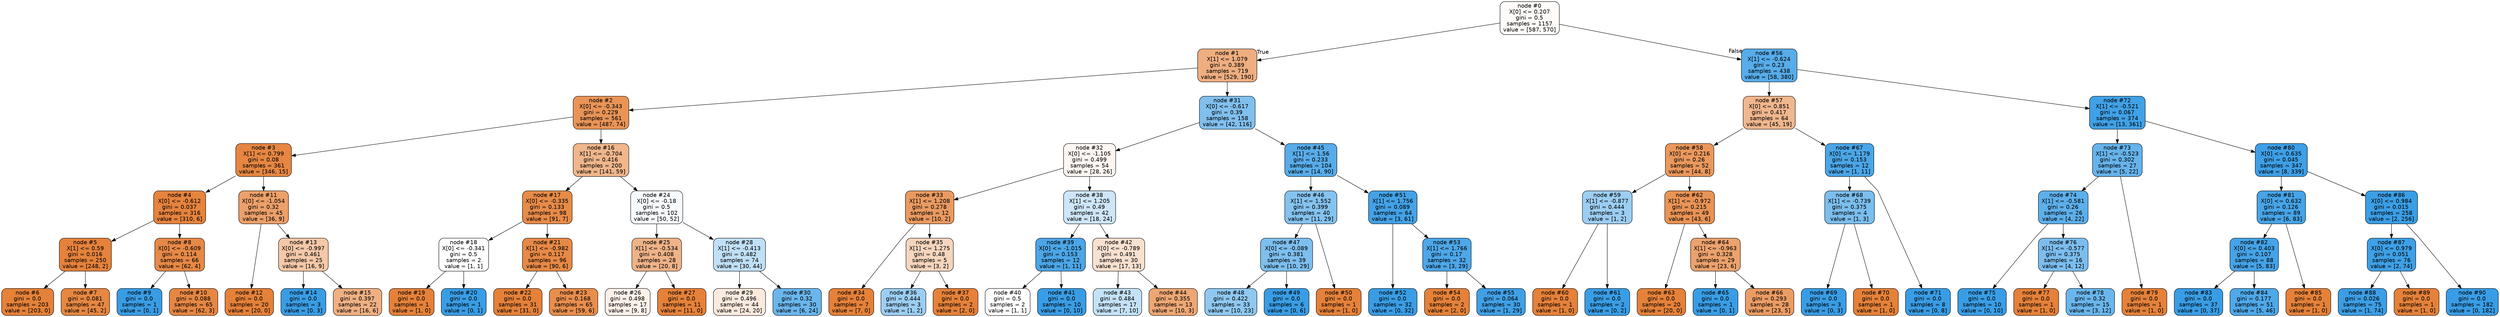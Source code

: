 digraph Tree {
node [shape=box, style="filled, rounded", color="black", fontname=helvetica] ;
graph [ranksep=equally, splines=polyline] ;
edge [fontname=helvetica] ;
0 [label="node #0\nX[0] <= 0.207\ngini = 0.5\nsamples = 1157\nvalue = [587, 570]", fillcolor="#fefbf9"] ;
1 [label="node #1\nX[1] <= 1.079\ngini = 0.389\nsamples = 719\nvalue = [529, 190]", fillcolor="#eeae80"] ;
0 -> 1 [labeldistance=2.5, labelangle=45, headlabel="True"] ;
2 [label="node #2\nX[0] <= -0.343\ngini = 0.229\nsamples = 561\nvalue = [487, 74]", fillcolor="#e99457"] ;
1 -> 2 ;
3 [label="node #3\nX[1] <= 0.799\ngini = 0.08\nsamples = 361\nvalue = [346, 15]", fillcolor="#e68642"] ;
2 -> 3 ;
4 [label="node #4\nX[0] <= -0.612\ngini = 0.037\nsamples = 316\nvalue = [310, 6]", fillcolor="#e6833d"] ;
3 -> 4 ;
5 [label="node #5\nX[1] <= 0.59\ngini = 0.016\nsamples = 250\nvalue = [248, 2]", fillcolor="#e5823b"] ;
4 -> 5 ;
6 [label="node #6\ngini = 0.0\nsamples = 203\nvalue = [203, 0]", fillcolor="#e58139"] ;
5 -> 6 ;
7 [label="node #7\ngini = 0.081\nsamples = 47\nvalue = [45, 2]", fillcolor="#e68742"] ;
5 -> 7 ;
8 [label="node #8\nX[0] <= -0.609\ngini = 0.114\nsamples = 66\nvalue = [62, 4]", fillcolor="#e78946"] ;
4 -> 8 ;
9 [label="node #9\ngini = 0.0\nsamples = 1\nvalue = [0, 1]", fillcolor="#399de5"] ;
8 -> 9 ;
10 [label="node #10\ngini = 0.088\nsamples = 65\nvalue = [62, 3]", fillcolor="#e68743"] ;
8 -> 10 ;
11 [label="node #11\nX[0] <= -1.054\ngini = 0.32\nsamples = 45\nvalue = [36, 9]", fillcolor="#eca06a"] ;
3 -> 11 ;
12 [label="node #12\ngini = 0.0\nsamples = 20\nvalue = [20, 0]", fillcolor="#e58139"] ;
11 -> 12 ;
13 [label="node #13\nX[0] <= -0.997\ngini = 0.461\nsamples = 25\nvalue = [16, 9]", fillcolor="#f4c8a8"] ;
11 -> 13 ;
14 [label="node #14\ngini = 0.0\nsamples = 3\nvalue = [0, 3]", fillcolor="#399de5"] ;
13 -> 14 ;
15 [label="node #15\ngini = 0.397\nsamples = 22\nvalue = [16, 6]", fillcolor="#efb083"] ;
13 -> 15 ;
16 [label="node #16\nX[1] <= -0.704\ngini = 0.416\nsamples = 200\nvalue = [141, 59]", fillcolor="#f0b68c"] ;
2 -> 16 ;
17 [label="node #17\nX[0] <= -0.335\ngini = 0.133\nsamples = 98\nvalue = [91, 7]", fillcolor="#e78b48"] ;
16 -> 17 ;
18 [label="node #18\nX[0] <= -0.341\ngini = 0.5\nsamples = 2\nvalue = [1, 1]", fillcolor="#ffffff"] ;
17 -> 18 ;
19 [label="node #19\ngini = 0.0\nsamples = 1\nvalue = [1, 0]", fillcolor="#e58139"] ;
18 -> 19 ;
20 [label="node #20\ngini = 0.0\nsamples = 1\nvalue = [0, 1]", fillcolor="#399de5"] ;
18 -> 20 ;
21 [label="node #21\nX[1] <= -0.982\ngini = 0.117\nsamples = 96\nvalue = [90, 6]", fillcolor="#e78946"] ;
17 -> 21 ;
22 [label="node #22\ngini = 0.0\nsamples = 31\nvalue = [31, 0]", fillcolor="#e58139"] ;
21 -> 22 ;
23 [label="node #23\ngini = 0.168\nsamples = 65\nvalue = [59, 6]", fillcolor="#e88e4d"] ;
21 -> 23 ;
24 [label="node #24\nX[0] <= -0.18\ngini = 0.5\nsamples = 102\nvalue = [50, 52]", fillcolor="#f7fbfe"] ;
16 -> 24 ;
25 [label="node #25\nX[1] <= -0.534\ngini = 0.408\nsamples = 28\nvalue = [20, 8]", fillcolor="#efb388"] ;
24 -> 25 ;
26 [label="node #26\ngini = 0.498\nsamples = 17\nvalue = [9, 8]", fillcolor="#fcf1e9"] ;
25 -> 26 ;
27 [label="node #27\ngini = 0.0\nsamples = 11\nvalue = [11, 0]", fillcolor="#e58139"] ;
25 -> 27 ;
28 [label="node #28\nX[1] <= -0.413\ngini = 0.482\nsamples = 74\nvalue = [30, 44]", fillcolor="#c0e0f7"] ;
24 -> 28 ;
29 [label="node #29\ngini = 0.496\nsamples = 44\nvalue = [24, 20]", fillcolor="#fbeade"] ;
28 -> 29 ;
30 [label="node #30\ngini = 0.32\nsamples = 30\nvalue = [6, 24]", fillcolor="#6ab6ec"] ;
28 -> 30 ;
31 [label="node #31\nX[0] <= -0.617\ngini = 0.39\nsamples = 158\nvalue = [42, 116]", fillcolor="#81c0ee"] ;
1 -> 31 ;
32 [label="node #32\nX[0] <= -1.105\ngini = 0.499\nsamples = 54\nvalue = [28, 26]", fillcolor="#fdf6f1"] ;
31 -> 32 ;
33 [label="node #33\nX[1] <= 1.208\ngini = 0.278\nsamples = 12\nvalue = [10, 2]", fillcolor="#ea9a61"] ;
32 -> 33 ;
34 [label="node #34\ngini = 0.0\nsamples = 7\nvalue = [7, 0]", fillcolor="#e58139"] ;
33 -> 34 ;
35 [label="node #35\nX[1] <= 1.275\ngini = 0.48\nsamples = 5\nvalue = [3, 2]", fillcolor="#f6d5bd"] ;
33 -> 35 ;
36 [label="node #36\ngini = 0.444\nsamples = 3\nvalue = [1, 2]", fillcolor="#9ccef2"] ;
35 -> 36 ;
37 [label="node #37\ngini = 0.0\nsamples = 2\nvalue = [2, 0]", fillcolor="#e58139"] ;
35 -> 37 ;
38 [label="node #38\nX[1] <= 1.205\ngini = 0.49\nsamples = 42\nvalue = [18, 24]", fillcolor="#cee6f8"] ;
32 -> 38 ;
39 [label="node #39\nX[0] <= -1.015\ngini = 0.153\nsamples = 12\nvalue = [1, 11]", fillcolor="#4ba6e7"] ;
38 -> 39 ;
40 [label="node #40\ngini = 0.5\nsamples = 2\nvalue = [1, 1]", fillcolor="#ffffff"] ;
39 -> 40 ;
41 [label="node #41\ngini = 0.0\nsamples = 10\nvalue = [0, 10]", fillcolor="#399de5"] ;
39 -> 41 ;
42 [label="node #42\nX[0] <= -0.789\ngini = 0.491\nsamples = 30\nvalue = [17, 13]", fillcolor="#f9e1d0"] ;
38 -> 42 ;
43 [label="node #43\ngini = 0.484\nsamples = 17\nvalue = [7, 10]", fillcolor="#c4e2f7"] ;
42 -> 43 ;
44 [label="node #44\ngini = 0.355\nsamples = 13\nvalue = [10, 3]", fillcolor="#eda774"] ;
42 -> 44 ;
45 [label="node #45\nX[1] <= 1.56\ngini = 0.233\nsamples = 104\nvalue = [14, 90]", fillcolor="#58ace9"] ;
31 -> 45 ;
46 [label="node #46\nX[1] <= 1.552\ngini = 0.399\nsamples = 40\nvalue = [11, 29]", fillcolor="#84c2ef"] ;
45 -> 46 ;
47 [label="node #47\nX[0] <= -0.089\ngini = 0.381\nsamples = 39\nvalue = [10, 29]", fillcolor="#7dbfee"] ;
46 -> 47 ;
48 [label="node #48\ngini = 0.422\nsamples = 33\nvalue = [10, 23]", fillcolor="#8fc8f0"] ;
47 -> 48 ;
49 [label="node #49\ngini = 0.0\nsamples = 6\nvalue = [0, 6]", fillcolor="#399de5"] ;
47 -> 49 ;
50 [label="node #50\ngini = 0.0\nsamples = 1\nvalue = [1, 0]", fillcolor="#e58139"] ;
46 -> 50 ;
51 [label="node #51\nX[1] <= 1.756\ngini = 0.089\nsamples = 64\nvalue = [3, 61]", fillcolor="#43a2e6"] ;
45 -> 51 ;
52 [label="node #52\ngini = 0.0\nsamples = 32\nvalue = [0, 32]", fillcolor="#399de5"] ;
51 -> 52 ;
53 [label="node #53\nX[1] <= 1.766\ngini = 0.17\nsamples = 32\nvalue = [3, 29]", fillcolor="#4da7e8"] ;
51 -> 53 ;
54 [label="node #54\ngini = 0.0\nsamples = 2\nvalue = [2, 0]", fillcolor="#e58139"] ;
53 -> 54 ;
55 [label="node #55\ngini = 0.064\nsamples = 30\nvalue = [1, 29]", fillcolor="#40a0e6"] ;
53 -> 55 ;
56 [label="node #56\nX[1] <= -0.624\ngini = 0.23\nsamples = 438\nvalue = [58, 380]", fillcolor="#57ace9"] ;
0 -> 56 [labeldistance=2.5, labelangle=-45, headlabel="False"] ;
57 [label="node #57\nX[0] <= 0.851\ngini = 0.417\nsamples = 64\nvalue = [45, 19]", fillcolor="#f0b68d"] ;
56 -> 57 ;
58 [label="node #58\nX[0] <= 0.216\ngini = 0.26\nsamples = 52\nvalue = [44, 8]", fillcolor="#ea985d"] ;
57 -> 58 ;
59 [label="node #59\nX[1] <= -0.877\ngini = 0.444\nsamples = 3\nvalue = [1, 2]", fillcolor="#9ccef2"] ;
58 -> 59 ;
60 [label="node #60\ngini = 0.0\nsamples = 1\nvalue = [1, 0]", fillcolor="#e58139"] ;
59 -> 60 ;
61 [label="node #61\ngini = 0.0\nsamples = 2\nvalue = [0, 2]", fillcolor="#399de5"] ;
59 -> 61 ;
62 [label="node #62\nX[1] <= -0.972\ngini = 0.215\nsamples = 49\nvalue = [43, 6]", fillcolor="#e99355"] ;
58 -> 62 ;
63 [label="node #63\ngini = 0.0\nsamples = 20\nvalue = [20, 0]", fillcolor="#e58139"] ;
62 -> 63 ;
64 [label="node #64\nX[1] <= -0.963\ngini = 0.328\nsamples = 29\nvalue = [23, 6]", fillcolor="#eca26d"] ;
62 -> 64 ;
65 [label="node #65\ngini = 0.0\nsamples = 1\nvalue = [0, 1]", fillcolor="#399de5"] ;
64 -> 65 ;
66 [label="node #66\ngini = 0.293\nsamples = 28\nvalue = [23, 5]", fillcolor="#eb9c64"] ;
64 -> 66 ;
67 [label="node #67\nX[0] <= 1.179\ngini = 0.153\nsamples = 12\nvalue = [1, 11]", fillcolor="#4ba6e7"] ;
57 -> 67 ;
68 [label="node #68\nX[1] <= -0.739\ngini = 0.375\nsamples = 4\nvalue = [1, 3]", fillcolor="#7bbeee"] ;
67 -> 68 ;
69 [label="node #69\ngini = 0.0\nsamples = 3\nvalue = [0, 3]", fillcolor="#399de5"] ;
68 -> 69 ;
70 [label="node #70\ngini = 0.0\nsamples = 1\nvalue = [1, 0]", fillcolor="#e58139"] ;
68 -> 70 ;
71 [label="node #71\ngini = 0.0\nsamples = 8\nvalue = [0, 8]", fillcolor="#399de5"] ;
67 -> 71 ;
72 [label="node #72\nX[1] <= -0.521\ngini = 0.067\nsamples = 374\nvalue = [13, 361]", fillcolor="#40a1e6"] ;
56 -> 72 ;
73 [label="node #73\nX[1] <= -0.523\ngini = 0.302\nsamples = 27\nvalue = [5, 22]", fillcolor="#66b3eb"] ;
72 -> 73 ;
74 [label="node #74\nX[1] <= -0.581\ngini = 0.26\nsamples = 26\nvalue = [4, 22]", fillcolor="#5dafea"] ;
73 -> 74 ;
75 [label="node #75\ngini = 0.0\nsamples = 10\nvalue = [0, 10]", fillcolor="#399de5"] ;
74 -> 75 ;
76 [label="node #76\nX[1] <= -0.577\ngini = 0.375\nsamples = 16\nvalue = [4, 12]", fillcolor="#7bbeee"] ;
74 -> 76 ;
77 [label="node #77\ngini = 0.0\nsamples = 1\nvalue = [1, 0]", fillcolor="#e58139"] ;
76 -> 77 ;
78 [label="node #78\ngini = 0.32\nsamples = 15\nvalue = [3, 12]", fillcolor="#6ab6ec"] ;
76 -> 78 ;
79 [label="node #79\ngini = 0.0\nsamples = 1\nvalue = [1, 0]", fillcolor="#e58139"] ;
73 -> 79 ;
80 [label="node #80\nX[0] <= 0.635\ngini = 0.045\nsamples = 347\nvalue = [8, 339]", fillcolor="#3e9fe6"] ;
72 -> 80 ;
81 [label="node #81\nX[0] <= 0.632\ngini = 0.126\nsamples = 89\nvalue = [6, 83]", fillcolor="#47a4e7"] ;
80 -> 81 ;
82 [label="node #82\nX[0] <= 0.403\ngini = 0.107\nsamples = 88\nvalue = [5, 83]", fillcolor="#45a3e7"] ;
81 -> 82 ;
83 [label="node #83\ngini = 0.0\nsamples = 37\nvalue = [0, 37]", fillcolor="#399de5"] ;
82 -> 83 ;
84 [label="node #84\ngini = 0.177\nsamples = 51\nvalue = [5, 46]", fillcolor="#4fa8e8"] ;
82 -> 84 ;
85 [label="node #85\ngini = 0.0\nsamples = 1\nvalue = [1, 0]", fillcolor="#e58139"] ;
81 -> 85 ;
86 [label="node #86\nX[0] <= 0.984\ngini = 0.015\nsamples = 258\nvalue = [2, 256]", fillcolor="#3b9ee5"] ;
80 -> 86 ;
87 [label="node #87\nX[0] <= 0.979\ngini = 0.051\nsamples = 76\nvalue = [2, 74]", fillcolor="#3ea0e6"] ;
86 -> 87 ;
88 [label="node #88\ngini = 0.026\nsamples = 75\nvalue = [1, 74]", fillcolor="#3c9ee5"] ;
87 -> 88 ;
89 [label="node #89\ngini = 0.0\nsamples = 1\nvalue = [1, 0]", fillcolor="#e58139"] ;
87 -> 89 ;
90 [label="node #90\ngini = 0.0\nsamples = 182\nvalue = [0, 182]", fillcolor="#399de5"] ;
86 -> 90 ;
{rank=same ; 0} ;
{rank=same ; 1; 56} ;
{rank=same ; 2; 31; 57; 72} ;
{rank=same ; 3; 16; 32; 45; 58; 67; 73; 80} ;
{rank=same ; 4; 11; 17; 24; 33; 38; 46; 51; 59; 62; 68; 74; 81; 86} ;
{rank=same ; 5; 8; 13; 18; 21; 25; 28; 35; 39; 42; 47; 53; 64; 76; 82; 87} ;
{rank=same ; 6; 7; 9; 10; 12; 14; 15; 19; 20; 22; 23; 26; 27; 29; 30; 34; 36; 37; 40; 41; 43; 44; 48; 49; 50; 52; 54; 55; 60; 61; 63; 65; 66; 69; 70; 71; 75; 77; 78; 79; 83; 84; 85; 88; 89; 90} ;
}
